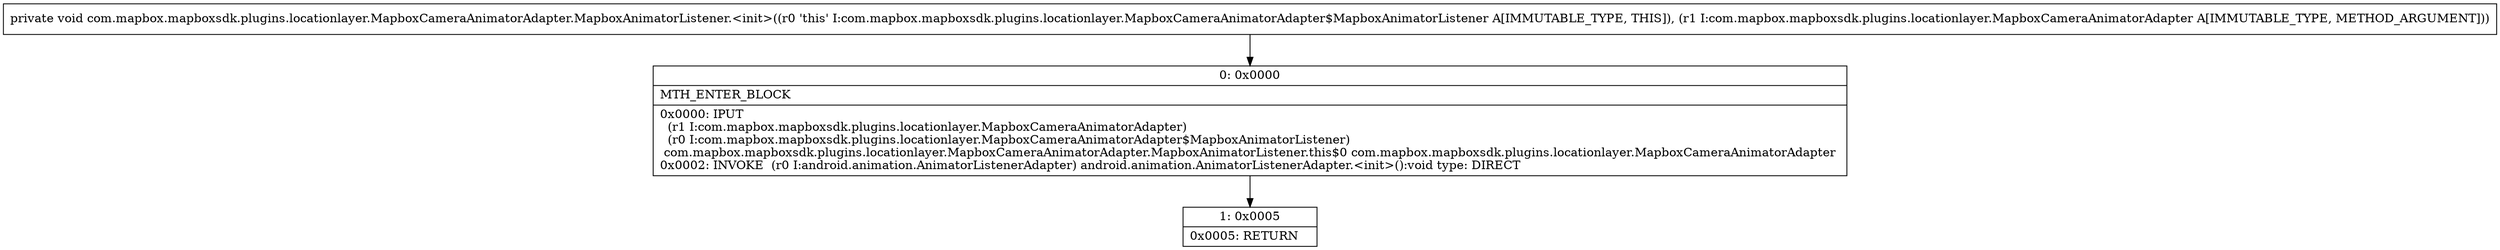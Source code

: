digraph "CFG forcom.mapbox.mapboxsdk.plugins.locationlayer.MapboxCameraAnimatorAdapter.MapboxAnimatorListener.\<init\>(Lcom\/mapbox\/mapboxsdk\/plugins\/locationlayer\/MapboxCameraAnimatorAdapter;)V" {
Node_0 [shape=record,label="{0\:\ 0x0000|MTH_ENTER_BLOCK\l|0x0000: IPUT  \l  (r1 I:com.mapbox.mapboxsdk.plugins.locationlayer.MapboxCameraAnimatorAdapter)\l  (r0 I:com.mapbox.mapboxsdk.plugins.locationlayer.MapboxCameraAnimatorAdapter$MapboxAnimatorListener)\l com.mapbox.mapboxsdk.plugins.locationlayer.MapboxCameraAnimatorAdapter.MapboxAnimatorListener.this$0 com.mapbox.mapboxsdk.plugins.locationlayer.MapboxCameraAnimatorAdapter \l0x0002: INVOKE  (r0 I:android.animation.AnimatorListenerAdapter) android.animation.AnimatorListenerAdapter.\<init\>():void type: DIRECT \l}"];
Node_1 [shape=record,label="{1\:\ 0x0005|0x0005: RETURN   \l}"];
MethodNode[shape=record,label="{private void com.mapbox.mapboxsdk.plugins.locationlayer.MapboxCameraAnimatorAdapter.MapboxAnimatorListener.\<init\>((r0 'this' I:com.mapbox.mapboxsdk.plugins.locationlayer.MapboxCameraAnimatorAdapter$MapboxAnimatorListener A[IMMUTABLE_TYPE, THIS]), (r1 I:com.mapbox.mapboxsdk.plugins.locationlayer.MapboxCameraAnimatorAdapter A[IMMUTABLE_TYPE, METHOD_ARGUMENT])) }"];
MethodNode -> Node_0;
Node_0 -> Node_1;
}

